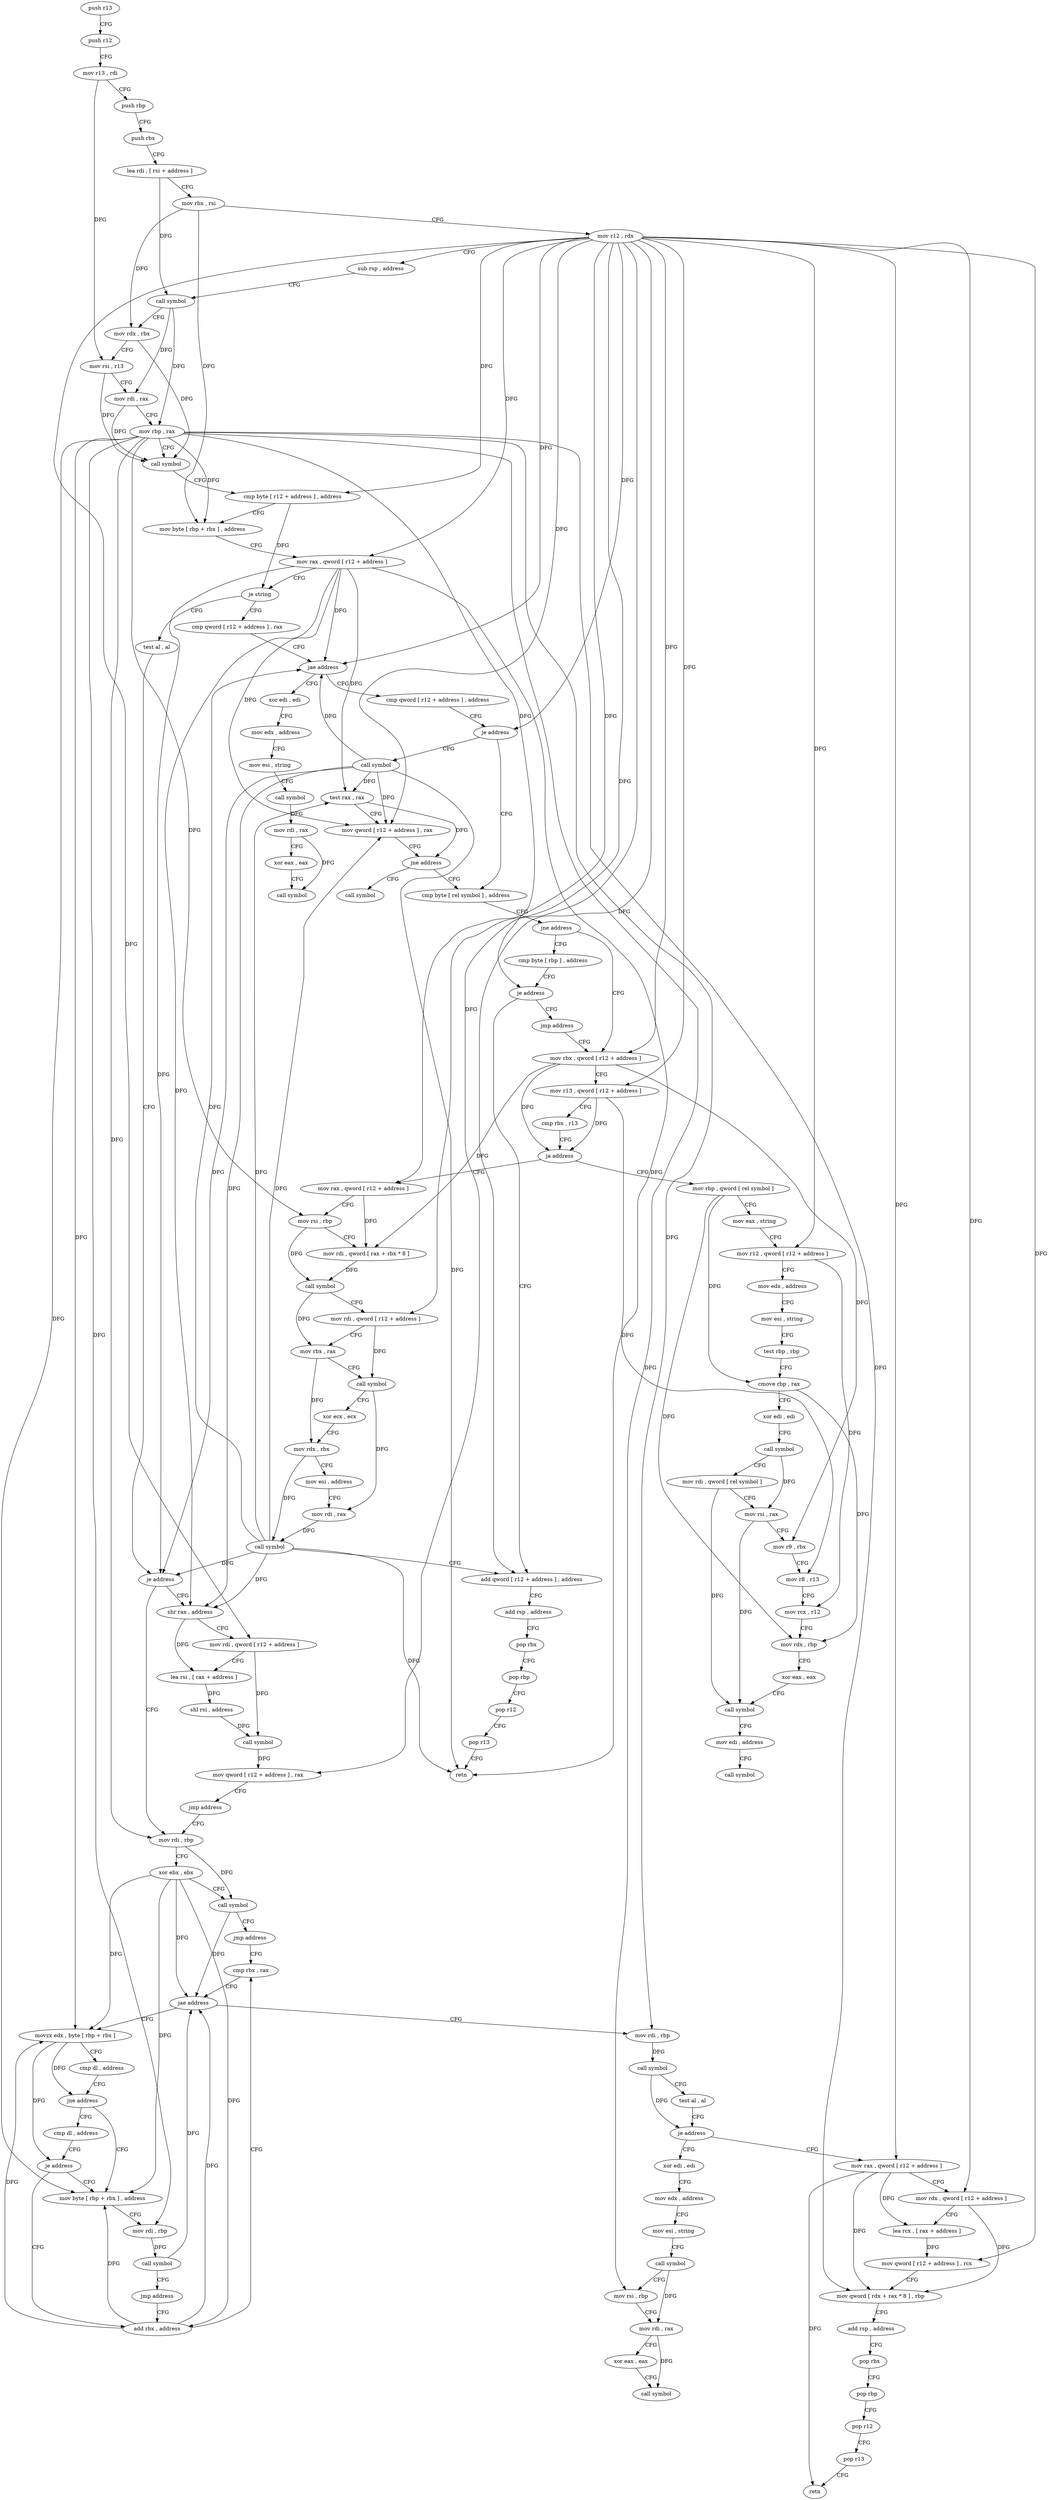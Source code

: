 digraph "func" {
"4216992" [label = "push r13" ]
"4216994" [label = "push r12" ]
"4216996" [label = "mov r13 , rdi" ]
"4216999" [label = "push rbp" ]
"4217000" [label = "push rbx" ]
"4217001" [label = "lea rdi , [ rsi + address ]" ]
"4217005" [label = "mov rbx , rsi" ]
"4217008" [label = "mov r12 , rdx" ]
"4217011" [label = "sub rsp , address" ]
"4217015" [label = "call symbol" ]
"4217020" [label = "mov rdx , rbx" ]
"4217023" [label = "mov rsi , r13" ]
"4217026" [label = "mov rdi , rax" ]
"4217029" [label = "mov rbp , rax" ]
"4217032" [label = "call symbol" ]
"4217037" [label = "cmp byte [ r12 + address ] , address" ]
"4217043" [label = "mov byte [ rbp + rbx ] , address" ]
"4217048" [label = "mov rax , qword [ r12 + address ]" ]
"4217053" [label = "je string" ]
"4217176" [label = "cmp qword [ r12 + address ] , rax" ]
"4217055" [label = "test al , al" ]
"4217181" [label = "jae address" ]
"4217392" [label = "xor edi , edi" ]
"4217187" [label = "cmp qword [ r12 + address ] , address" ]
"4217057" [label = "je address" ]
"4217352" [label = "shr rax , address" ]
"4217063" [label = "mov rdi , rbp" ]
"4217394" [label = "mov edx , address" ]
"4217399" [label = "mov esi , string" ]
"4217404" [label = "call symbol" ]
"4217409" [label = "mov rdi , rax" ]
"4217412" [label = "xor eax , eax" ]
"4217414" [label = "call symbol" ]
"4217193" [label = "je address" ]
"4217431" [label = "call symbol" ]
"4217199" [label = "cmp byte [ rel symbol ] , address" ]
"4217356" [label = "mov rdi , qword [ r12 + address ]" ]
"4217361" [label = "lea rsi , [ rax + address ]" ]
"4217365" [label = "shl rsi , address" ]
"4217369" [label = "call symbol" ]
"4217374" [label = "mov qword [ r12 + address ] , rax" ]
"4217379" [label = "jmp address" ]
"4217066" [label = "xor ebx , ebx" ]
"4217068" [label = "call symbol" ]
"4217073" [label = "jmp address" ]
"4217089" [label = "cmp rbx , rax" ]
"4217436" [label = "test rax , rax" ]
"4217439" [label = "mov qword [ r12 + address ] , rax" ]
"4217444" [label = "jne address" ]
"4217450" [label = "call symbol" ]
"4217206" [label = "jne address" ]
"4217296" [label = "cmp byte [ rbp ] , address" ]
"4217208" [label = "mov rbx , qword [ r12 + address ]" ]
"4217092" [label = "jae address" ]
"4217120" [label = "mov rdi , rbp" ]
"4217094" [label = "movzx edx , byte [ rbp + rbx ]" ]
"4217300" [label = "je address" ]
"4217275" [label = "add qword [ r12 + address ] , address" ]
"4217302" [label = "jmp address" ]
"4217213" [label = "mov r13 , qword [ r12 + address ]" ]
"4217218" [label = "cmp rbx , r13" ]
"4217221" [label = "ja address" ]
"4217460" [label = "mov rbp , qword [ rel symbol ]" ]
"4217227" [label = "mov rax , qword [ r12 + address ]" ]
"4217123" [label = "call symbol" ]
"4217128" [label = "test al , al" ]
"4217130" [label = "je address" ]
"4217312" [label = "xor edi , edi" ]
"4217136" [label = "mov rax , qword [ r12 + address ]" ]
"4217099" [label = "cmp dl , address" ]
"4217102" [label = "jne address" ]
"4217080" [label = "cmp dl , address" ]
"4217104" [label = "mov byte [ rbp + rbx ] , address" ]
"4217281" [label = "add rsp , address" ]
"4217285" [label = "pop rbx" ]
"4217286" [label = "pop rbp" ]
"4217287" [label = "pop r12" ]
"4217289" [label = "pop r13" ]
"4217291" [label = "retn" ]
"4217467" [label = "mov eax , string" ]
"4217472" [label = "mov r12 , qword [ r12 + address ]" ]
"4217477" [label = "mov edx , address" ]
"4217482" [label = "mov esi , string" ]
"4217487" [label = "test rbp , rbp" ]
"4217490" [label = "cmove rbp , rax" ]
"4217494" [label = "xor edi , edi" ]
"4217496" [label = "call symbol" ]
"4217501" [label = "mov rdi , qword [ rel symbol ]" ]
"4217508" [label = "mov rsi , rax" ]
"4217511" [label = "mov r9 , rbx" ]
"4217514" [label = "mov r8 , r13" ]
"4217517" [label = "mov rcx , r12" ]
"4217520" [label = "mov rdx , rbp" ]
"4217523" [label = "xor eax , eax" ]
"4217525" [label = "call symbol" ]
"4217530" [label = "mov edi , address" ]
"4217535" [label = "call symbol" ]
"4217232" [label = "mov rsi , rbp" ]
"4217235" [label = "mov rdi , qword [ rax + rbx * 8 ]" ]
"4217239" [label = "call symbol" ]
"4217244" [label = "mov rdi , qword [ r12 + address ]" ]
"4217249" [label = "mov rbx , rax" ]
"4217252" [label = "call symbol" ]
"4217257" [label = "xor ecx , ecx" ]
"4217259" [label = "mov rdx , rbx" ]
"4217262" [label = "mov esi , address" ]
"4217267" [label = "mov rdi , rax" ]
"4217270" [label = "call symbol" ]
"4217314" [label = "mov edx , address" ]
"4217319" [label = "mov esi , string" ]
"4217324" [label = "call symbol" ]
"4217329" [label = "mov rsi , rbp" ]
"4217332" [label = "mov rdi , rax" ]
"4217335" [label = "xor eax , eax" ]
"4217337" [label = "call symbol" ]
"4217141" [label = "mov rdx , qword [ r12 + address ]" ]
"4217146" [label = "lea rcx , [ rax + address ]" ]
"4217150" [label = "mov qword [ r12 + address ] , rcx" ]
"4217155" [label = "mov qword [ rdx + rax * 8 ] , rbp" ]
"4217159" [label = "add rsp , address" ]
"4217163" [label = "pop rbx" ]
"4217164" [label = "pop rbp" ]
"4217165" [label = "pop r12" ]
"4217167" [label = "pop r13" ]
"4217169" [label = "retn" ]
"4217083" [label = "je address" ]
"4217085" [label = "add rbx , address" ]
"4217109" [label = "mov rdi , rbp" ]
"4217112" [label = "call symbol" ]
"4217117" [label = "jmp address" ]
"4216992" -> "4216994" [ label = "CFG" ]
"4216994" -> "4216996" [ label = "CFG" ]
"4216996" -> "4216999" [ label = "CFG" ]
"4216996" -> "4217023" [ label = "DFG" ]
"4216999" -> "4217000" [ label = "CFG" ]
"4217000" -> "4217001" [ label = "CFG" ]
"4217001" -> "4217005" [ label = "CFG" ]
"4217001" -> "4217015" [ label = "DFG" ]
"4217005" -> "4217008" [ label = "CFG" ]
"4217005" -> "4217020" [ label = "DFG" ]
"4217005" -> "4217043" [ label = "DFG" ]
"4217008" -> "4217011" [ label = "CFG" ]
"4217008" -> "4217037" [ label = "DFG" ]
"4217008" -> "4217048" [ label = "DFG" ]
"4217008" -> "4217181" [ label = "DFG" ]
"4217008" -> "4217193" [ label = "DFG" ]
"4217008" -> "4217356" [ label = "DFG" ]
"4217008" -> "4217374" [ label = "DFG" ]
"4217008" -> "4217439" [ label = "DFG" ]
"4217008" -> "4217208" [ label = "DFG" ]
"4217008" -> "4217213" [ label = "DFG" ]
"4217008" -> "4217275" [ label = "DFG" ]
"4217008" -> "4217472" [ label = "DFG" ]
"4217008" -> "4217227" [ label = "DFG" ]
"4217008" -> "4217244" [ label = "DFG" ]
"4217008" -> "4217136" [ label = "DFG" ]
"4217008" -> "4217141" [ label = "DFG" ]
"4217008" -> "4217150" [ label = "DFG" ]
"4217011" -> "4217015" [ label = "CFG" ]
"4217015" -> "4217020" [ label = "CFG" ]
"4217015" -> "4217026" [ label = "DFG" ]
"4217015" -> "4217029" [ label = "DFG" ]
"4217020" -> "4217023" [ label = "CFG" ]
"4217020" -> "4217032" [ label = "DFG" ]
"4217023" -> "4217026" [ label = "CFG" ]
"4217023" -> "4217032" [ label = "DFG" ]
"4217026" -> "4217029" [ label = "CFG" ]
"4217026" -> "4217032" [ label = "DFG" ]
"4217029" -> "4217032" [ label = "CFG" ]
"4217029" -> "4217043" [ label = "DFG" ]
"4217029" -> "4217063" [ label = "DFG" ]
"4217029" -> "4217300" [ label = "DFG" ]
"4217029" -> "4217120" [ label = "DFG" ]
"4217029" -> "4217094" [ label = "DFG" ]
"4217029" -> "4217232" [ label = "DFG" ]
"4217029" -> "4217329" [ label = "DFG" ]
"4217029" -> "4217155" [ label = "DFG" ]
"4217029" -> "4217104" [ label = "DFG" ]
"4217029" -> "4217109" [ label = "DFG" ]
"4217032" -> "4217037" [ label = "CFG" ]
"4217037" -> "4217043" [ label = "CFG" ]
"4217037" -> "4217053" [ label = "DFG" ]
"4217043" -> "4217048" [ label = "CFG" ]
"4217048" -> "4217053" [ label = "CFG" ]
"4217048" -> "4217181" [ label = "DFG" ]
"4217048" -> "4217057" [ label = "DFG" ]
"4217048" -> "4217352" [ label = "DFG" ]
"4217048" -> "4217436" [ label = "DFG" ]
"4217048" -> "4217439" [ label = "DFG" ]
"4217048" -> "4217291" [ label = "DFG" ]
"4217053" -> "4217176" [ label = "CFG" ]
"4217053" -> "4217055" [ label = "CFG" ]
"4217176" -> "4217181" [ label = "CFG" ]
"4217055" -> "4217057" [ label = "CFG" ]
"4217181" -> "4217392" [ label = "CFG" ]
"4217181" -> "4217187" [ label = "CFG" ]
"4217392" -> "4217394" [ label = "CFG" ]
"4217187" -> "4217193" [ label = "CFG" ]
"4217057" -> "4217352" [ label = "CFG" ]
"4217057" -> "4217063" [ label = "CFG" ]
"4217352" -> "4217356" [ label = "CFG" ]
"4217352" -> "4217361" [ label = "DFG" ]
"4217063" -> "4217066" [ label = "CFG" ]
"4217063" -> "4217068" [ label = "DFG" ]
"4217394" -> "4217399" [ label = "CFG" ]
"4217399" -> "4217404" [ label = "CFG" ]
"4217404" -> "4217409" [ label = "DFG" ]
"4217409" -> "4217412" [ label = "CFG" ]
"4217409" -> "4217414" [ label = "DFG" ]
"4217412" -> "4217414" [ label = "CFG" ]
"4217193" -> "4217431" [ label = "CFG" ]
"4217193" -> "4217199" [ label = "CFG" ]
"4217431" -> "4217436" [ label = "DFG" ]
"4217431" -> "4217181" [ label = "DFG" ]
"4217431" -> "4217057" [ label = "DFG" ]
"4217431" -> "4217352" [ label = "DFG" ]
"4217431" -> "4217439" [ label = "DFG" ]
"4217431" -> "4217291" [ label = "DFG" ]
"4217199" -> "4217206" [ label = "CFG" ]
"4217356" -> "4217361" [ label = "CFG" ]
"4217356" -> "4217369" [ label = "DFG" ]
"4217361" -> "4217365" [ label = "DFG" ]
"4217365" -> "4217369" [ label = "DFG" ]
"4217369" -> "4217374" [ label = "DFG" ]
"4217374" -> "4217379" [ label = "CFG" ]
"4217379" -> "4217063" [ label = "CFG" ]
"4217066" -> "4217068" [ label = "CFG" ]
"4217066" -> "4217092" [ label = "DFG" ]
"4217066" -> "4217094" [ label = "DFG" ]
"4217066" -> "4217104" [ label = "DFG" ]
"4217066" -> "4217085" [ label = "DFG" ]
"4217068" -> "4217073" [ label = "CFG" ]
"4217068" -> "4217092" [ label = "DFG" ]
"4217073" -> "4217089" [ label = "CFG" ]
"4217089" -> "4217092" [ label = "CFG" ]
"4217436" -> "4217439" [ label = "CFG" ]
"4217436" -> "4217444" [ label = "DFG" ]
"4217439" -> "4217444" [ label = "CFG" ]
"4217444" -> "4217199" [ label = "CFG" ]
"4217444" -> "4217450" [ label = "CFG" ]
"4217206" -> "4217296" [ label = "CFG" ]
"4217206" -> "4217208" [ label = "CFG" ]
"4217296" -> "4217300" [ label = "CFG" ]
"4217208" -> "4217213" [ label = "CFG" ]
"4217208" -> "4217221" [ label = "DFG" ]
"4217208" -> "4217235" [ label = "DFG" ]
"4217208" -> "4217511" [ label = "DFG" ]
"4217092" -> "4217120" [ label = "CFG" ]
"4217092" -> "4217094" [ label = "CFG" ]
"4217120" -> "4217123" [ label = "DFG" ]
"4217094" -> "4217099" [ label = "CFG" ]
"4217094" -> "4217102" [ label = "DFG" ]
"4217094" -> "4217083" [ label = "DFG" ]
"4217300" -> "4217275" [ label = "CFG" ]
"4217300" -> "4217302" [ label = "CFG" ]
"4217275" -> "4217281" [ label = "CFG" ]
"4217302" -> "4217208" [ label = "CFG" ]
"4217213" -> "4217218" [ label = "CFG" ]
"4217213" -> "4217221" [ label = "DFG" ]
"4217213" -> "4217514" [ label = "DFG" ]
"4217218" -> "4217221" [ label = "CFG" ]
"4217221" -> "4217460" [ label = "CFG" ]
"4217221" -> "4217227" [ label = "CFG" ]
"4217460" -> "4217467" [ label = "CFG" ]
"4217460" -> "4217490" [ label = "DFG" ]
"4217460" -> "4217520" [ label = "DFG" ]
"4217227" -> "4217232" [ label = "CFG" ]
"4217227" -> "4217235" [ label = "DFG" ]
"4217123" -> "4217128" [ label = "CFG" ]
"4217123" -> "4217130" [ label = "DFG" ]
"4217128" -> "4217130" [ label = "CFG" ]
"4217130" -> "4217312" [ label = "CFG" ]
"4217130" -> "4217136" [ label = "CFG" ]
"4217312" -> "4217314" [ label = "CFG" ]
"4217136" -> "4217141" [ label = "CFG" ]
"4217136" -> "4217146" [ label = "DFG" ]
"4217136" -> "4217155" [ label = "DFG" ]
"4217136" -> "4217169" [ label = "DFG" ]
"4217099" -> "4217102" [ label = "CFG" ]
"4217102" -> "4217080" [ label = "CFG" ]
"4217102" -> "4217104" [ label = "CFG" ]
"4217080" -> "4217083" [ label = "CFG" ]
"4217104" -> "4217109" [ label = "CFG" ]
"4217281" -> "4217285" [ label = "CFG" ]
"4217285" -> "4217286" [ label = "CFG" ]
"4217286" -> "4217287" [ label = "CFG" ]
"4217287" -> "4217289" [ label = "CFG" ]
"4217289" -> "4217291" [ label = "CFG" ]
"4217467" -> "4217472" [ label = "CFG" ]
"4217472" -> "4217477" [ label = "CFG" ]
"4217472" -> "4217517" [ label = "DFG" ]
"4217477" -> "4217482" [ label = "CFG" ]
"4217482" -> "4217487" [ label = "CFG" ]
"4217487" -> "4217490" [ label = "CFG" ]
"4217490" -> "4217494" [ label = "CFG" ]
"4217490" -> "4217520" [ label = "DFG" ]
"4217494" -> "4217496" [ label = "CFG" ]
"4217496" -> "4217501" [ label = "CFG" ]
"4217496" -> "4217508" [ label = "DFG" ]
"4217501" -> "4217508" [ label = "CFG" ]
"4217501" -> "4217525" [ label = "DFG" ]
"4217508" -> "4217511" [ label = "CFG" ]
"4217508" -> "4217525" [ label = "DFG" ]
"4217511" -> "4217514" [ label = "CFG" ]
"4217514" -> "4217517" [ label = "CFG" ]
"4217517" -> "4217520" [ label = "CFG" ]
"4217520" -> "4217523" [ label = "CFG" ]
"4217523" -> "4217525" [ label = "CFG" ]
"4217525" -> "4217530" [ label = "CFG" ]
"4217530" -> "4217535" [ label = "CFG" ]
"4217232" -> "4217235" [ label = "CFG" ]
"4217232" -> "4217239" [ label = "DFG" ]
"4217235" -> "4217239" [ label = "DFG" ]
"4217239" -> "4217244" [ label = "CFG" ]
"4217239" -> "4217249" [ label = "DFG" ]
"4217244" -> "4217249" [ label = "CFG" ]
"4217244" -> "4217252" [ label = "DFG" ]
"4217249" -> "4217252" [ label = "CFG" ]
"4217249" -> "4217259" [ label = "DFG" ]
"4217252" -> "4217257" [ label = "CFG" ]
"4217252" -> "4217267" [ label = "DFG" ]
"4217257" -> "4217259" [ label = "CFG" ]
"4217259" -> "4217262" [ label = "CFG" ]
"4217259" -> "4217270" [ label = "DFG" ]
"4217262" -> "4217267" [ label = "CFG" ]
"4217267" -> "4217270" [ label = "DFG" ]
"4217270" -> "4217275" [ label = "CFG" ]
"4217270" -> "4217181" [ label = "DFG" ]
"4217270" -> "4217057" [ label = "DFG" ]
"4217270" -> "4217352" [ label = "DFG" ]
"4217270" -> "4217436" [ label = "DFG" ]
"4217270" -> "4217439" [ label = "DFG" ]
"4217270" -> "4217291" [ label = "DFG" ]
"4217314" -> "4217319" [ label = "CFG" ]
"4217319" -> "4217324" [ label = "CFG" ]
"4217324" -> "4217329" [ label = "CFG" ]
"4217324" -> "4217332" [ label = "DFG" ]
"4217329" -> "4217332" [ label = "CFG" ]
"4217332" -> "4217335" [ label = "CFG" ]
"4217332" -> "4217337" [ label = "DFG" ]
"4217335" -> "4217337" [ label = "CFG" ]
"4217141" -> "4217146" [ label = "CFG" ]
"4217141" -> "4217155" [ label = "DFG" ]
"4217146" -> "4217150" [ label = "DFG" ]
"4217150" -> "4217155" [ label = "CFG" ]
"4217155" -> "4217159" [ label = "CFG" ]
"4217159" -> "4217163" [ label = "CFG" ]
"4217163" -> "4217164" [ label = "CFG" ]
"4217164" -> "4217165" [ label = "CFG" ]
"4217165" -> "4217167" [ label = "CFG" ]
"4217167" -> "4217169" [ label = "CFG" ]
"4217083" -> "4217104" [ label = "CFG" ]
"4217083" -> "4217085" [ label = "CFG" ]
"4217085" -> "4217089" [ label = "CFG" ]
"4217085" -> "4217094" [ label = "DFG" ]
"4217085" -> "4217104" [ label = "DFG" ]
"4217085" -> "4217092" [ label = "DFG" ]
"4217109" -> "4217112" [ label = "DFG" ]
"4217112" -> "4217117" [ label = "CFG" ]
"4217112" -> "4217092" [ label = "DFG" ]
"4217117" -> "4217085" [ label = "CFG" ]
}
